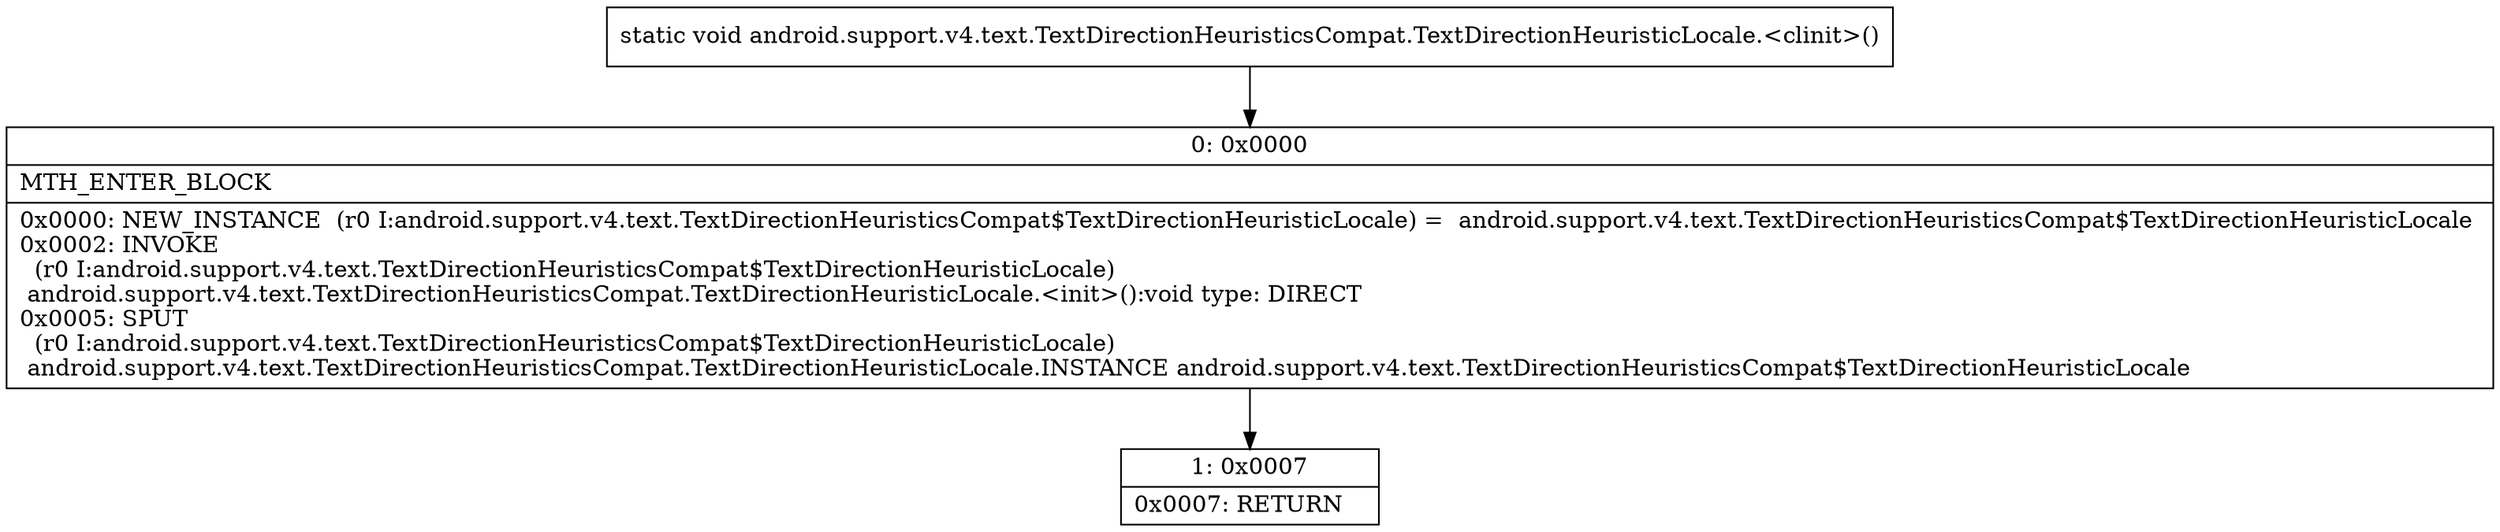 digraph "CFG forandroid.support.v4.text.TextDirectionHeuristicsCompat.TextDirectionHeuristicLocale.\<clinit\>()V" {
Node_0 [shape=record,label="{0\:\ 0x0000|MTH_ENTER_BLOCK\l|0x0000: NEW_INSTANCE  (r0 I:android.support.v4.text.TextDirectionHeuristicsCompat$TextDirectionHeuristicLocale) =  android.support.v4.text.TextDirectionHeuristicsCompat$TextDirectionHeuristicLocale \l0x0002: INVOKE  \l  (r0 I:android.support.v4.text.TextDirectionHeuristicsCompat$TextDirectionHeuristicLocale)\l android.support.v4.text.TextDirectionHeuristicsCompat.TextDirectionHeuristicLocale.\<init\>():void type: DIRECT \l0x0005: SPUT  \l  (r0 I:android.support.v4.text.TextDirectionHeuristicsCompat$TextDirectionHeuristicLocale)\l android.support.v4.text.TextDirectionHeuristicsCompat.TextDirectionHeuristicLocale.INSTANCE android.support.v4.text.TextDirectionHeuristicsCompat$TextDirectionHeuristicLocale \l}"];
Node_1 [shape=record,label="{1\:\ 0x0007|0x0007: RETURN   \l}"];
MethodNode[shape=record,label="{static void android.support.v4.text.TextDirectionHeuristicsCompat.TextDirectionHeuristicLocale.\<clinit\>() }"];
MethodNode -> Node_0;
Node_0 -> Node_1;
}

